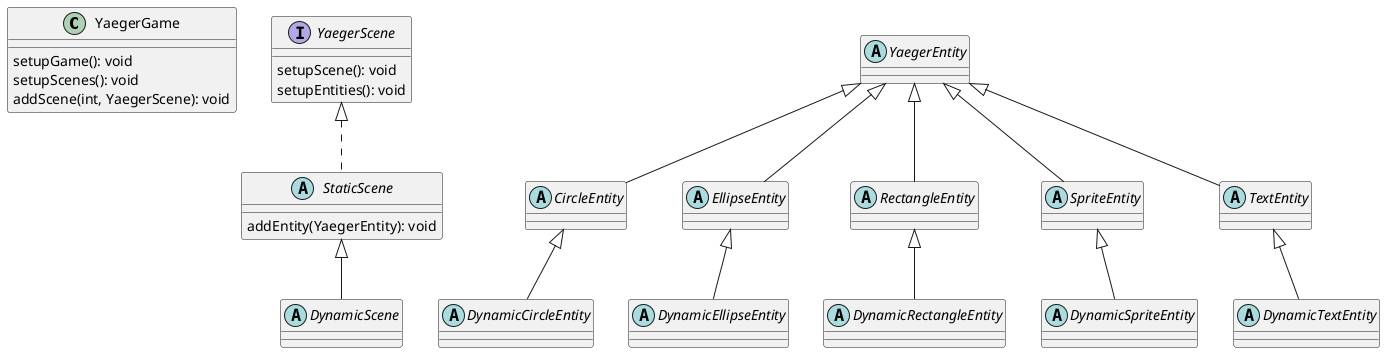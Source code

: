 @startuml
'https://plantuml.com/class-diagram

class YaegerGame {
    setupGame(): void
    setupScenes(): void
    addScene(int, YaegerScene): void
}

interface YaegerScene {
  setupScene(): void
  setupEntities(): void
}

abstract class StaticScene implements YaegerScene{
  addEntity(YaegerEntity): void
}

abstract class DynamicScene extends StaticScene{
}

abstract class YaegerEntity {
}

abstract class CircleEntity extends YaegerEntity {
}

abstract class DynamicCircleEntity extends CircleEntity {
}

abstract class EllipseEntity extends YaegerEntity {
}

abstract class DynamicEllipseEntity extends EllipseEntity {
}

abstract class RectangleEntity extends YaegerEntity {
}

abstract class DynamicRectangleEntity extends RectangleEntity {
}

abstract class SpriteEntity extends YaegerEntity {
}

abstract class DynamicSpriteEntity extends SpriteEntity {
}

abstract class TextEntity extends YaegerEntity {
}

abstract class DynamicTextEntity extends TextEntity {
}


@enduml